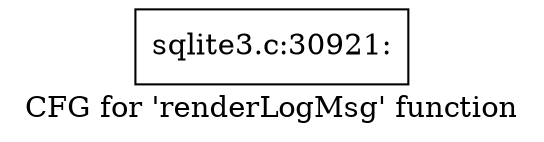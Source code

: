 digraph "CFG for 'renderLogMsg' function" {
	label="CFG for 'renderLogMsg' function";

	Node0x55c0f5338cb0 [shape=record,label="{sqlite3.c:30921:}"];
}
